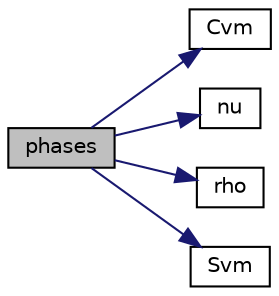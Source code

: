 digraph "phases"
{
  bgcolor="transparent";
  edge [fontname="Helvetica",fontsize="10",labelfontname="Helvetica",labelfontsize="10"];
  node [fontname="Helvetica",fontsize="10",shape=record];
  rankdir="LR";
  Node1 [label="phases",height=0.2,width=0.4,color="black", fillcolor="grey75", style="filled", fontcolor="black"];
  Node1 -> Node2 [color="midnightblue",fontsize="10",style="solid",fontname="Helvetica"];
  Node2 [label="Cvm",height=0.2,width=0.4,color="black",URL="$a01586.html#a48686c0b2f37640de1fed448279e0370",tooltip="Return the virtual-mass coefficient for the given phase. "];
  Node1 -> Node3 [color="midnightblue",fontsize="10",style="solid",fontname="Helvetica"];
  Node3 [label="nu",height=0.2,width=0.4,color="black",URL="$a01586.html#a9594b4c7eef2955bc2449e4d1a4fff27",tooltip="Return the mixture laminar viscosity. "];
  Node1 -> Node4 [color="midnightblue",fontsize="10",style="solid",fontname="Helvetica"];
  Node4 [label="rho",height=0.2,width=0.4,color="black",URL="$a01586.html#a94d56cf5402312283e2182a3766592b7",tooltip="Return the mixture density. "];
  Node1 -> Node5 [color="midnightblue",fontsize="10",style="solid",fontname="Helvetica"];
  Node5 [label="Svm",height=0.2,width=0.4,color="black",URL="$a01586.html#ab030bccead6fa2307eeceb336e4d1943",tooltip="Return the virtual-mass source for the given phase. "];
}

